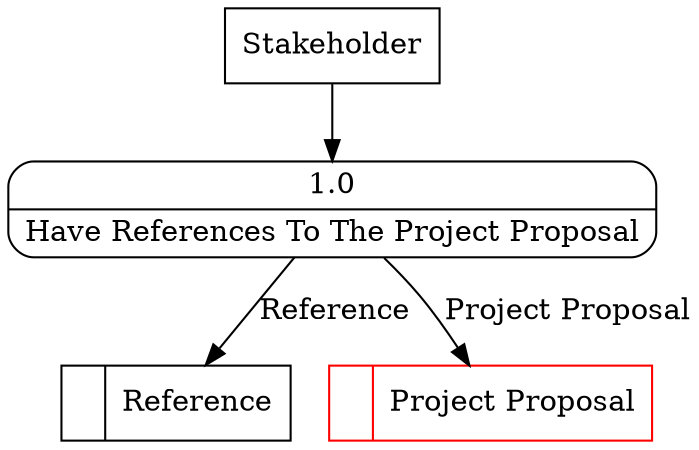 digraph dfd2{ 
node[shape=record]
200 [label="<f0>  |<f1> Reference " ];
201 [label="<f0>  |<f1> Project Proposal " color=red];
202 [label="Stakeholder" shape=box];
203 [label="{<f0> 1.0|<f1> Have References To The Project Proposal }" shape=Mrecord];
202 -> 203
203 -> 200 [label="Reference"]
203 -> 201 [label="Project Proposal"]
}